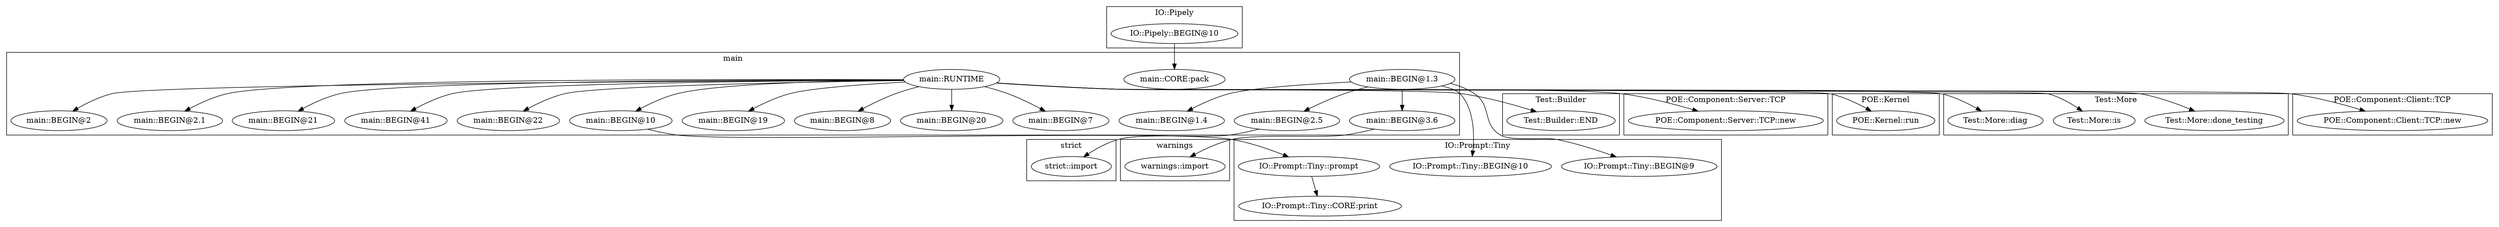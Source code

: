 digraph {
graph [overlap=false]
subgraph cluster_warnings {
	label="warnings";
	"warnings::import";
}
subgraph cluster_Test_Builder {
	label="Test::Builder";
	"Test::Builder::END";
}
subgraph cluster_POE_Component_Server_TCP {
	label="POE::Component::Server::TCP";
	"POE::Component::Server::TCP::new";
}
subgraph cluster_POE_Kernel {
	label="POE::Kernel";
	"POE::Kernel::run";
}
subgraph cluster_IO_Prompt_Tiny {
	label="IO::Prompt::Tiny";
	"IO::Prompt::Tiny::BEGIN@10";
	"IO::Prompt::Tiny::CORE:print";
	"IO::Prompt::Tiny::BEGIN@9";
	"IO::Prompt::Tiny::prompt";
}
subgraph cluster_Test_More {
	label="Test::More";
	"Test::More::diag";
	"Test::More::done_testing";
	"Test::More::is";
}
subgraph cluster_POE_Component_Client_TCP {
	label="POE::Component::Client::TCP";
	"POE::Component::Client::TCP::new";
}
subgraph cluster_IO_Pipely {
	label="IO::Pipely";
	"IO::Pipely::BEGIN@10";
}
subgraph cluster_strict {
	label="strict";
	"strict::import";
}
subgraph cluster_main {
	label="main";
	"main::BEGIN@7";
	"main::BEGIN@2.5";
	"main::BEGIN@3.6";
	"main::BEGIN@2";
	"main::BEGIN@2.1";
	"main::BEGIN@21";
	"main::BEGIN@10";
	"main::BEGIN@1.3";
	"main::BEGIN@1.4";
	"main::BEGIN@41";
	"main::BEGIN@22";
	"main::BEGIN@19";
	"main::BEGIN@8";
	"main::CORE:pack";
	"main::BEGIN@20";
	"main::RUNTIME";
}
"main::RUNTIME" -> "main::BEGIN@19";
"main::RUNTIME" -> "Test::More::is";
"main::RUNTIME" -> "main::BEGIN@7";
"main::BEGIN@1.3" -> "main::BEGIN@3.6";
"main::RUNTIME" -> "Test::More::diag";
"main::RUNTIME" -> "Test::More::done_testing";
"main::RUNTIME" -> "main::BEGIN@2";
"main::RUNTIME" -> "Test::Builder::END";
"main::BEGIN@1.3" -> "IO::Prompt::Tiny::BEGIN@10";
"main::RUNTIME" -> "main::BEGIN@41";
"main::RUNTIME" -> "POE::Component::Client::TCP::new";
"main::BEGIN@1.3" -> "IO::Prompt::Tiny::BEGIN@9";
"main::RUNTIME" -> "main::BEGIN@21";
"main::RUNTIME" -> "POE::Component::Server::TCP::new";
"main::RUNTIME" -> "main::BEGIN@8";
"IO::Pipely::BEGIN@10" -> "main::CORE:pack";
"main::BEGIN@3.6" -> "warnings::import";
"main::RUNTIME" -> "main::BEGIN@10";
"main::BEGIN@2.5" -> "strict::import";
"IO::Prompt::Tiny::prompt" -> "IO::Prompt::Tiny::CORE:print";
"main::BEGIN@10" -> "IO::Prompt::Tiny::prompt";
"main::BEGIN@1.3" -> "main::BEGIN@2.5";
"main::RUNTIME" -> "main::BEGIN@2.1";
"main::RUNTIME" -> "main::BEGIN@22";
"main::RUNTIME" -> "main::BEGIN@20";
"main::RUNTIME" -> "POE::Kernel::run";
"main::BEGIN@1.3" -> "main::BEGIN@1.4";
}
